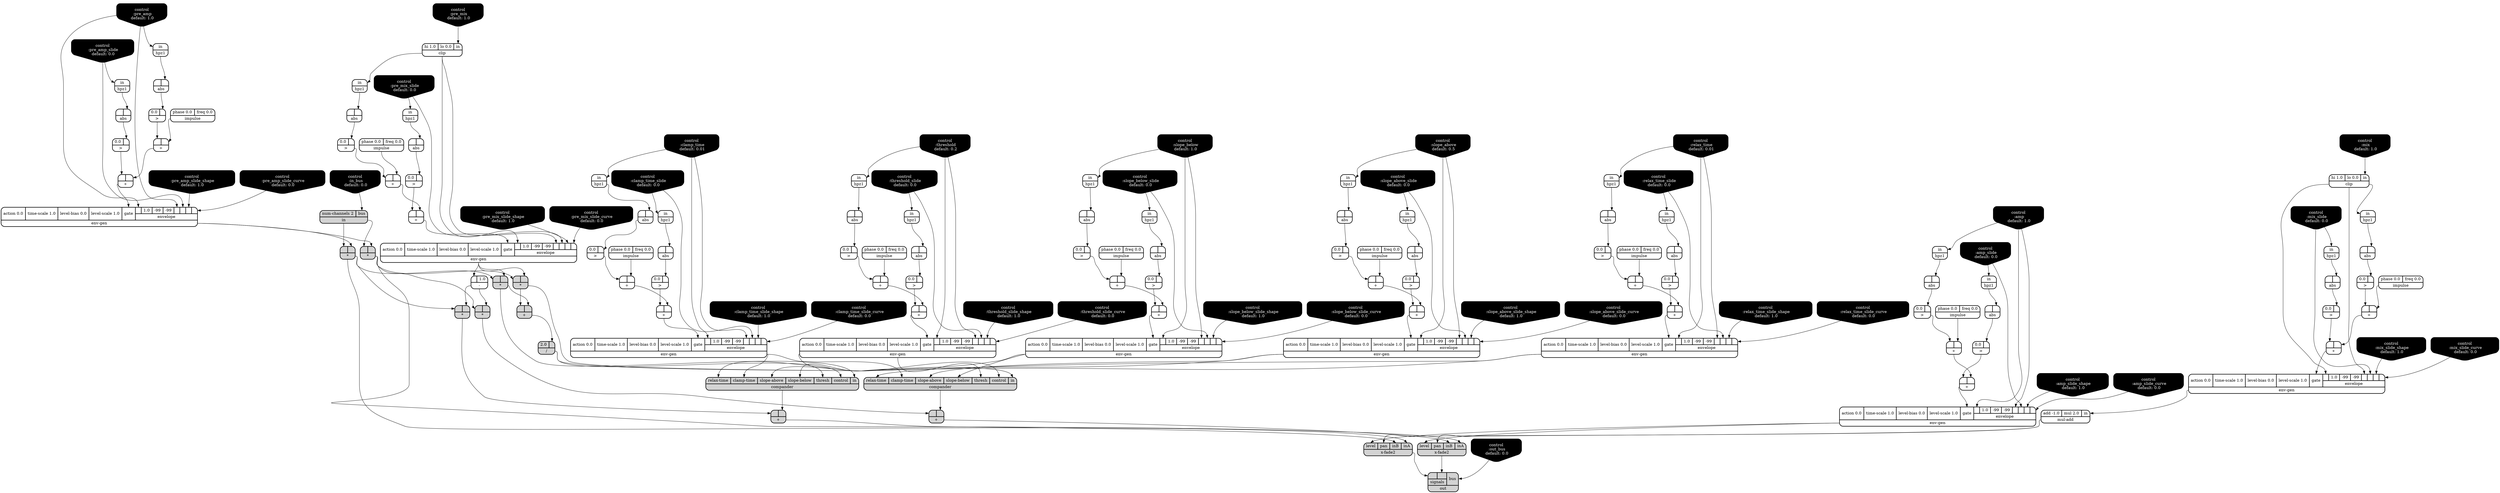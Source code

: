 digraph synthdef {
63 [label = "{{ <b> |<a> } |<__UG_NAME__>* }" style="filled, bold, rounded"  shape=record rankdir=LR];
64 [label = "{{ <b> |<a> } |<__UG_NAME__>* }" style="filled, bold, rounded"  shape=record rankdir=LR];
65 [label = "{{ <b> |<a> } |<__UG_NAME__>* }" style="filled, bold, rounded"  shape=record rankdir=LR];
66 [label = "{{ <b> |<a> } |<__UG_NAME__>* }" style="filled, bold, rounded"  shape=record rankdir=LR];
131 [label = "{{ <b> |<a> } |<__UG_NAME__>* }" style="filled, bold, rounded"  shape=record rankdir=LR];
144 [label = "{{ <b> |<a> } |<__UG_NAME__>* }" style="filled, bold, rounded"  shape=record rankdir=LR];
46 [label = "{{ <b> |<a> } |<__UG_NAME__>+ }" style="bold, rounded" shape=record rankdir=LR];
50 [label = "{{ <b> |<a> } |<__UG_NAME__>+ }" style="bold, rounded" shape=record rankdir=LR];
56 [label = "{{ <b> |<a> } |<__UG_NAME__>+ }" style="bold, rounded" shape=record rankdir=LR];
60 [label = "{{ <b> |<a> } |<__UG_NAME__>+ }" style="bold, rounded" shape=record rankdir=LR];
67 [label = "{{ <b> |<a> } |<__UG_NAME__>+ }" style="filled, bold, rounded"  shape=record rankdir=LR];
73 [label = "{{ <b> |<a> } |<__UG_NAME__>+ }" style="bold, rounded" shape=record rankdir=LR];
77 [label = "{{ <b> |<a> } |<__UG_NAME__>+ }" style="bold, rounded" shape=record rankdir=LR];
87 [label = "{{ <b> |<a> } |<__UG_NAME__>+ }" style="bold, rounded" shape=record rankdir=LR];
93 [label = "{{ <b> |<a> } |<__UG_NAME__>+ }" style="bold, rounded" shape=record rankdir=LR];
97 [label = "{{ <b> |<a> } |<__UG_NAME__>+ }" style="bold, rounded" shape=record rankdir=LR];
103 [label = "{{ <b> |<a> } |<__UG_NAME__>+ }" style="bold, rounded" shape=record rankdir=LR];
109 [label = "{{ <b> |<a> } |<__UG_NAME__>+ }" style="bold, rounded" shape=record rankdir=LR];
110 [label = "{{ <b> |<a> } |<__UG_NAME__>+ }" style="bold, rounded" shape=record rankdir=LR];
116 [label = "{{ <b> |<a> } |<__UG_NAME__>+ }" style="bold, rounded" shape=record rankdir=LR];
117 [label = "{{ <b> |<a> } |<__UG_NAME__>+ }" style="bold, rounded" shape=record rankdir=LR];
123 [label = "{{ <b> |<a> } |<__UG_NAME__>+ }" style="bold, rounded" shape=record rankdir=LR];
127 [label = "{{ <b> |<a> } |<__UG_NAME__>+ }" style="bold, rounded" shape=record rankdir=LR];
132 [label = "{{ <b> |<a> } |<__UG_NAME__>+ }" style="filled, bold, rounded"  shape=record rankdir=LR];
137 [label = "{{ <b> |<a> } |<__UG_NAME__>+ }" style="bold, rounded" shape=record rankdir=LR];
140 [label = "{{ <b> |<a> } |<__UG_NAME__>+ }" style="bold, rounded" shape=record rankdir=LR];
145 [label = "{{ <b> |<a> } |<__UG_NAME__>+ }" style="filled, bold, rounded"  shape=record rankdir=LR];
130 [label = "{{ <b> |<a> 1.0} |<__UG_NAME__>- }" style="bold, rounded" shape=record rankdir=LR];
68 [label = "{{ <b> 2.0|<a> } |<__UG_NAME__>/ }" style="filled, bold, rounded"  shape=record rankdir=LR];
40 [label = "{{ <b> 0.0|<a> } |<__UG_NAME__>\> }" style="bold, rounded" shape=record rankdir=LR];
45 [label = "{{ <b> 0.0|<a> } |<__UG_NAME__>\> }" style="bold, rounded" shape=record rankdir=LR];
49 [label = "{{ <b> 0.0|<a> } |<__UG_NAME__>\> }" style="bold, rounded" shape=record rankdir=LR];
55 [label = "{{ <b> 0.0|<a> } |<__UG_NAME__>\> }" style="bold, rounded" shape=record rankdir=LR];
59 [label = "{{ <b> 0.0|<a> } |<__UG_NAME__>\> }" style="bold, rounded" shape=record rankdir=LR];
72 [label = "{{ <b> 0.0|<a> } |<__UG_NAME__>\> }" style="bold, rounded" shape=record rankdir=LR];
76 [label = "{{ <b> 0.0|<a> } |<__UG_NAME__>\> }" style="bold, rounded" shape=record rankdir=LR];
82 [label = "{{ <b> 0.0|<a> } |<__UG_NAME__>\> }" style="bold, rounded" shape=record rankdir=LR];
86 [label = "{{ <b> 0.0|<a> } |<__UG_NAME__>\> }" style="bold, rounded" shape=record rankdir=LR];
92 [label = "{{ <b> 0.0|<a> } |<__UG_NAME__>\> }" style="bold, rounded" shape=record rankdir=LR];
96 [label = "{{ <b> 0.0|<a> } |<__UG_NAME__>\> }" style="bold, rounded" shape=record rankdir=LR];
102 [label = "{{ <b> 0.0|<a> } |<__UG_NAME__>\> }" style="bold, rounded" shape=record rankdir=LR];
108 [label = "{{ <b> 0.0|<a> } |<__UG_NAME__>\> }" style="bold, rounded" shape=record rankdir=LR];
115 [label = "{{ <b> 0.0|<a> } |<__UG_NAME__>\> }" style="bold, rounded" shape=record rankdir=LR];
122 [label = "{{ <b> 0.0|<a> } |<__UG_NAME__>\> }" style="bold, rounded" shape=record rankdir=LR];
126 [label = "{{ <b> 0.0|<a> } |<__UG_NAME__>\> }" style="bold, rounded" shape=record rankdir=LR];
136 [label = "{{ <b> 0.0|<a> } |<__UG_NAME__>\> }" style="bold, rounded" shape=record rankdir=LR];
139 [label = "{{ <b> 0.0|<a> } |<__UG_NAME__>\> }" style="bold, rounded" shape=record rankdir=LR];
39 [label = "{{ <b> |<a> } |<__UG_NAME__>abs }" style="bold, rounded" shape=record rankdir=LR];
44 [label = "{{ <b> |<a> } |<__UG_NAME__>abs }" style="bold, rounded" shape=record rankdir=LR];
48 [label = "{{ <b> |<a> } |<__UG_NAME__>abs }" style="bold, rounded" shape=record rankdir=LR];
54 [label = "{{ <b> |<a> } |<__UG_NAME__>abs }" style="bold, rounded" shape=record rankdir=LR];
58 [label = "{{ <b> |<a> } |<__UG_NAME__>abs }" style="bold, rounded" shape=record rankdir=LR];
71 [label = "{{ <b> |<a> } |<__UG_NAME__>abs }" style="bold, rounded" shape=record rankdir=LR];
75 [label = "{{ <b> |<a> } |<__UG_NAME__>abs }" style="bold, rounded" shape=record rankdir=LR];
81 [label = "{{ <b> |<a> } |<__UG_NAME__>abs }" style="bold, rounded" shape=record rankdir=LR];
85 [label = "{{ <b> |<a> } |<__UG_NAME__>abs }" style="bold, rounded" shape=record rankdir=LR];
91 [label = "{{ <b> |<a> } |<__UG_NAME__>abs }" style="bold, rounded" shape=record rankdir=LR];
95 [label = "{{ <b> |<a> } |<__UG_NAME__>abs }" style="bold, rounded" shape=record rankdir=LR];
101 [label = "{{ <b> |<a> } |<__UG_NAME__>abs }" style="bold, rounded" shape=record rankdir=LR];
107 [label = "{{ <b> |<a> } |<__UG_NAME__>abs }" style="bold, rounded" shape=record rankdir=LR];
114 [label = "{{ <b> |<a> } |<__UG_NAME__>abs }" style="bold, rounded" shape=record rankdir=LR];
121 [label = "{{ <b> |<a> } |<__UG_NAME__>abs }" style="bold, rounded" shape=record rankdir=LR];
125 [label = "{{ <b> |<a> } |<__UG_NAME__>abs }" style="bold, rounded" shape=record rankdir=LR];
135 [label = "{{ <b> |<a> } |<__UG_NAME__>abs }" style="bold, rounded" shape=record rankdir=LR];
138 [label = "{{ <b> |<a> } |<__UG_NAME__>abs }" style="bold, rounded" shape=record rankdir=LR];
42 [label = "{{ <hi> hi 1.0|<lo> lo 0.0|<in> in} |<__UG_NAME__>clip }" style="bold, rounded" shape=record rankdir=LR];
89 [label = "{{ <hi> hi 1.0|<lo> lo 0.0|<in> in} |<__UG_NAME__>clip }" style="bold, rounded" shape=record rankdir=LR];
129 [label = "{{ <relax____time> relax-time|<clamp____time> clamp-time|<slope____above> slope-above|<slope____below> slope-below|<thresh> thresh|<control> control|<in> in} |<__UG_NAME__>compander }" style="filled, bold, rounded"  shape=record rankdir=LR];
143 [label = "{{ <relax____time> relax-time|<clamp____time> clamp-time|<slope____above> slope-above|<slope____below> slope-below|<thresh> thresh|<control> control|<in> in} |<__UG_NAME__>compander }" style="filled, bold, rounded"  shape=record rankdir=LR];
0 [label = "control
 :threshold
 default: 0.2" shape=invhouse style="rounded, filled, bold" fillcolor=black fontcolor=white ]; 
1 [label = "control
 :threshold_slide
 default: 0.0" shape=invhouse style="rounded, filled, bold" fillcolor=black fontcolor=white ]; 
2 [label = "control
 :threshold_slide_shape
 default: 1.0" shape=invhouse style="rounded, filled, bold" fillcolor=black fontcolor=white ]; 
3 [label = "control
 :threshold_slide_curve
 default: 0.0" shape=invhouse style="rounded, filled, bold" fillcolor=black fontcolor=white ]; 
4 [label = "control
 :clamp_time
 default: 0.01" shape=invhouse style="rounded, filled, bold" fillcolor=black fontcolor=white ]; 
5 [label = "control
 :clamp_time_slide
 default: 0.0" shape=invhouse style="rounded, filled, bold" fillcolor=black fontcolor=white ]; 
6 [label = "control
 :clamp_time_slide_shape
 default: 1.0" shape=invhouse style="rounded, filled, bold" fillcolor=black fontcolor=white ]; 
7 [label = "control
 :clamp_time_slide_curve
 default: 0.0" shape=invhouse style="rounded, filled, bold" fillcolor=black fontcolor=white ]; 
8 [label = "control
 :slope_above
 default: 0.5" shape=invhouse style="rounded, filled, bold" fillcolor=black fontcolor=white ]; 
9 [label = "control
 :slope_above_slide
 default: 0.0" shape=invhouse style="rounded, filled, bold" fillcolor=black fontcolor=white ]; 
10 [label = "control
 :slope_above_slide_shape
 default: 1.0" shape=invhouse style="rounded, filled, bold" fillcolor=black fontcolor=white ]; 
11 [label = "control
 :slope_above_slide_curve
 default: 0.0" shape=invhouse style="rounded, filled, bold" fillcolor=black fontcolor=white ]; 
12 [label = "control
 :slope_below
 default: 1.0" shape=invhouse style="rounded, filled, bold" fillcolor=black fontcolor=white ]; 
13 [label = "control
 :slope_below_slide
 default: 0.0" shape=invhouse style="rounded, filled, bold" fillcolor=black fontcolor=white ]; 
14 [label = "control
 :slope_below_slide_shape
 default: 1.0" shape=invhouse style="rounded, filled, bold" fillcolor=black fontcolor=white ]; 
15 [label = "control
 :slope_below_slide_curve
 default: 0.0" shape=invhouse style="rounded, filled, bold" fillcolor=black fontcolor=white ]; 
16 [label = "control
 :relax_time
 default: 0.01" shape=invhouse style="rounded, filled, bold" fillcolor=black fontcolor=white ]; 
17 [label = "control
 :relax_time_slide
 default: 0.0" shape=invhouse style="rounded, filled, bold" fillcolor=black fontcolor=white ]; 
18 [label = "control
 :relax_time_slide_shape
 default: 1.0" shape=invhouse style="rounded, filled, bold" fillcolor=black fontcolor=white ]; 
19 [label = "control
 :relax_time_slide_curve
 default: 0.0" shape=invhouse style="rounded, filled, bold" fillcolor=black fontcolor=white ]; 
20 [label = "control
 :pre_amp
 default: 1.0" shape=invhouse style="rounded, filled, bold" fillcolor=black fontcolor=white ]; 
21 [label = "control
 :pre_amp_slide
 default: 0.0" shape=invhouse style="rounded, filled, bold" fillcolor=black fontcolor=white ]; 
22 [label = "control
 :pre_amp_slide_shape
 default: 1.0" shape=invhouse style="rounded, filled, bold" fillcolor=black fontcolor=white ]; 
23 [label = "control
 :pre_amp_slide_curve
 default: 0.0" shape=invhouse style="rounded, filled, bold" fillcolor=black fontcolor=white ]; 
24 [label = "control
 :amp
 default: 1.0" shape=invhouse style="rounded, filled, bold" fillcolor=black fontcolor=white ]; 
25 [label = "control
 :amp_slide
 default: 0.0" shape=invhouse style="rounded, filled, bold" fillcolor=black fontcolor=white ]; 
26 [label = "control
 :amp_slide_shape
 default: 1.0" shape=invhouse style="rounded, filled, bold" fillcolor=black fontcolor=white ]; 
27 [label = "control
 :amp_slide_curve
 default: 0.0" shape=invhouse style="rounded, filled, bold" fillcolor=black fontcolor=white ]; 
28 [label = "control
 :mix
 default: 1.0" shape=invhouse style="rounded, filled, bold" fillcolor=black fontcolor=white ]; 
29 [label = "control
 :mix_slide
 default: 0.0" shape=invhouse style="rounded, filled, bold" fillcolor=black fontcolor=white ]; 
30 [label = "control
 :mix_slide_shape
 default: 1.0" shape=invhouse style="rounded, filled, bold" fillcolor=black fontcolor=white ]; 
31 [label = "control
 :mix_slide_curve
 default: 0.0" shape=invhouse style="rounded, filled, bold" fillcolor=black fontcolor=white ]; 
32 [label = "control
 :pre_mix
 default: 1.0" shape=invhouse style="rounded, filled, bold" fillcolor=black fontcolor=white ]; 
33 [label = "control
 :pre_mix_slide
 default: 0.0" shape=invhouse style="rounded, filled, bold" fillcolor=black fontcolor=white ]; 
34 [label = "control
 :pre_mix_slide_shape
 default: 1.0" shape=invhouse style="rounded, filled, bold" fillcolor=black fontcolor=white ]; 
35 [label = "control
 :pre_mix_slide_curve
 default: 0.0" shape=invhouse style="rounded, filled, bold" fillcolor=black fontcolor=white ]; 
36 [label = "control
 :in_bus
 default: 0.0" shape=invhouse style="rounded, filled, bold" fillcolor=black fontcolor=white ]; 
37 [label = "control
 :out_bus
 default: 0.0" shape=invhouse style="rounded, filled, bold" fillcolor=black fontcolor=white ]; 
51 [label = "{{ <action> action 0.0|<time____scale> time-scale 1.0|<level____bias> level-bias 0.0|<level____scale> level-scale 1.0|<gate> gate|{{<envelope___clip___0>|1.0|-99|-99|<envelope___clip___4>|<envelope___control___5>|<envelope___control___6>|<envelope___control___7>}|envelope}} |<__UG_NAME__>env-gen }" style="bold, rounded" shape=record rankdir=LR];
61 [label = "{{ <action> action 0.0|<time____scale> time-scale 1.0|<level____bias> level-bias 0.0|<level____scale> level-scale 1.0|<gate> gate|{{<envelope___control___0>|1.0|-99|-99|<envelope___control___4>|<envelope___control___5>|<envelope___control___6>|<envelope___control___7>}|envelope}} |<__UG_NAME__>env-gen }" style="bold, rounded" shape=record rankdir=LR];
78 [label = "{{ <action> action 0.0|<time____scale> time-scale 1.0|<level____bias> level-bias 0.0|<level____scale> level-scale 1.0|<gate> gate|{{<envelope___control___0>|1.0|-99|-99|<envelope___control___4>|<envelope___control___5>|<envelope___control___6>|<envelope___control___7>}|envelope}} |<__UG_NAME__>env-gen }" style="bold, rounded" shape=record rankdir=LR];
98 [label = "{{ <action> action 0.0|<time____scale> time-scale 1.0|<level____bias> level-bias 0.0|<level____scale> level-scale 1.0|<gate> gate|{{<envelope___clip___0>|1.0|-99|-99|<envelope___clip___4>|<envelope___control___5>|<envelope___control___6>|<envelope___control___7>}|envelope}} |<__UG_NAME__>env-gen }" style="bold, rounded" shape=record rankdir=LR];
104 [label = "{{ <action> action 0.0|<time____scale> time-scale 1.0|<level____bias> level-bias 0.0|<level____scale> level-scale 1.0|<gate> gate|{{<envelope___control___0>|1.0|-99|-99|<envelope___control___4>|<envelope___control___5>|<envelope___control___6>|<envelope___control___7>}|envelope}} |<__UG_NAME__>env-gen }" style="bold, rounded" shape=record rankdir=LR];
111 [label = "{{ <action> action 0.0|<time____scale> time-scale 1.0|<level____bias> level-bias 0.0|<level____scale> level-scale 1.0|<gate> gate|{{<envelope___control___0>|1.0|-99|-99|<envelope___control___4>|<envelope___control___5>|<envelope___control___6>|<envelope___control___7>}|envelope}} |<__UG_NAME__>env-gen }" style="bold, rounded" shape=record rankdir=LR];
118 [label = "{{ <action> action 0.0|<time____scale> time-scale 1.0|<level____bias> level-bias 0.0|<level____scale> level-scale 1.0|<gate> gate|{{<envelope___control___0>|1.0|-99|-99|<envelope___control___4>|<envelope___control___5>|<envelope___control___6>|<envelope___control___7>}|envelope}} |<__UG_NAME__>env-gen }" style="bold, rounded" shape=record rankdir=LR];
128 [label = "{{ <action> action 0.0|<time____scale> time-scale 1.0|<level____bias> level-bias 0.0|<level____scale> level-scale 1.0|<gate> gate|{{<envelope___control___0>|1.0|-99|-99|<envelope___control___4>|<envelope___control___5>|<envelope___control___6>|<envelope___control___7>}|envelope}} |<__UG_NAME__>env-gen }" style="bold, rounded" shape=record rankdir=LR];
141 [label = "{{ <action> action 0.0|<time____scale> time-scale 1.0|<level____bias> level-bias 0.0|<level____scale> level-scale 1.0|<gate> gate|{{<envelope___control___0>|1.0|-99|-99|<envelope___control___4>|<envelope___control___5>|<envelope___control___6>|<envelope___control___7>}|envelope}} |<__UG_NAME__>env-gen }" style="bold, rounded" shape=record rankdir=LR];
38 [label = "{{ <in> in} |<__UG_NAME__>hpz1 }" style="bold, rounded" shape=record rankdir=LR];
43 [label = "{{ <in> in} |<__UG_NAME__>hpz1 }" style="bold, rounded" shape=record rankdir=LR];
47 [label = "{{ <in> in} |<__UG_NAME__>hpz1 }" style="bold, rounded" shape=record rankdir=LR];
53 [label = "{{ <in> in} |<__UG_NAME__>hpz1 }" style="bold, rounded" shape=record rankdir=LR];
57 [label = "{{ <in> in} |<__UG_NAME__>hpz1 }" style="bold, rounded" shape=record rankdir=LR];
70 [label = "{{ <in> in} |<__UG_NAME__>hpz1 }" style="bold, rounded" shape=record rankdir=LR];
74 [label = "{{ <in> in} |<__UG_NAME__>hpz1 }" style="bold, rounded" shape=record rankdir=LR];
79 [label = "{{ <in> in} |<__UG_NAME__>hpz1 }" style="bold, rounded" shape=record rankdir=LR];
80 [label = "{{ <in> in} |<__UG_NAME__>hpz1 }" style="bold, rounded" shape=record rankdir=LR];
84 [label = "{{ <in> in} |<__UG_NAME__>hpz1 }" style="bold, rounded" shape=record rankdir=LR];
90 [label = "{{ <in> in} |<__UG_NAME__>hpz1 }" style="bold, rounded" shape=record rankdir=LR];
94 [label = "{{ <in> in} |<__UG_NAME__>hpz1 }" style="bold, rounded" shape=record rankdir=LR];
100 [label = "{{ <in> in} |<__UG_NAME__>hpz1 }" style="bold, rounded" shape=record rankdir=LR];
106 [label = "{{ <in> in} |<__UG_NAME__>hpz1 }" style="bold, rounded" shape=record rankdir=LR];
113 [label = "{{ <in> in} |<__UG_NAME__>hpz1 }" style="bold, rounded" shape=record rankdir=LR];
120 [label = "{{ <in> in} |<__UG_NAME__>hpz1 }" style="bold, rounded" shape=record rankdir=LR];
124 [label = "{{ <in> in} |<__UG_NAME__>hpz1 }" style="bold, rounded" shape=record rankdir=LR];
134 [label = "{{ <in> in} |<__UG_NAME__>hpz1 }" style="bold, rounded" shape=record rankdir=LR];
41 [label = "{{ <phase> phase 0.0|<freq> freq 0.0} |<__UG_NAME__>impulse }" style="bold, rounded" shape=record rankdir=LR];
52 [label = "{{ <phase> phase 0.0|<freq> freq 0.0} |<__UG_NAME__>impulse }" style="bold, rounded" shape=record rankdir=LR];
69 [label = "{{ <phase> phase 0.0|<freq> freq 0.0} |<__UG_NAME__>impulse }" style="bold, rounded" shape=record rankdir=LR];
83 [label = "{{ <phase> phase 0.0|<freq> freq 0.0} |<__UG_NAME__>impulse }" style="bold, rounded" shape=record rankdir=LR];
88 [label = "{{ <phase> phase 0.0|<freq> freq 0.0} |<__UG_NAME__>impulse }" style="bold, rounded" shape=record rankdir=LR];
105 [label = "{{ <phase> phase 0.0|<freq> freq 0.0} |<__UG_NAME__>impulse }" style="bold, rounded" shape=record rankdir=LR];
112 [label = "{{ <phase> phase 0.0|<freq> freq 0.0} |<__UG_NAME__>impulse }" style="bold, rounded" shape=record rankdir=LR];
119 [label = "{{ <phase> phase 0.0|<freq> freq 0.0} |<__UG_NAME__>impulse }" style="bold, rounded" shape=record rankdir=LR];
133 [label = "{{ <phase> phase 0.0|<freq> freq 0.0} |<__UG_NAME__>impulse }" style="bold, rounded" shape=record rankdir=LR];
62 [label = "{{ <num____channels> num-channels 2|<bus> bus} |<__UG_NAME__>in }" style="filled, bold, rounded"  shape=record rankdir=LR];
99 [label = "{{ <add> add -1.0|<mul> mul 2.0|<in> in} |<__UG_NAME__>mul-add }" style="bold, rounded" shape=record rankdir=LR];
147 [label = "{{ {{<signals___x____fade2___0>|<signals___x____fade2___1>}|signals}|<bus> bus} |<__UG_NAME__>out }" style="filled, bold, rounded"  shape=record rankdir=LR];
142 [label = "{{ <level> level|<pan> pan|<inb> inB|<ina> inA} |<__UG_NAME__>x-fade2 }" style="filled, bold, rounded"  shape=record rankdir=LR];
146 [label = "{{ <level> level|<pan> pan|<inb> inB|<ina> inA} |<__UG_NAME__>x-fade2 }" style="filled, bold, rounded"  shape=record rankdir=LR];

61:__UG_NAME__ -> 63:a ;
62:__UG_NAME__ -> 63:b ;
51:__UG_NAME__ -> 64:a ;
63:__UG_NAME__ -> 64:b ;
61:__UG_NAME__ -> 65:a ;
62:__UG_NAME__ -> 65:b ;
51:__UG_NAME__ -> 66:a ;
65:__UG_NAME__ -> 66:b ;
130:__UG_NAME__ -> 131:a ;
63:__UG_NAME__ -> 131:b ;
130:__UG_NAME__ -> 144:a ;
65:__UG_NAME__ -> 144:b ;
41:__UG_NAME__ -> 46:a ;
45:__UG_NAME__ -> 46:b ;
46:__UG_NAME__ -> 50:a ;
49:__UG_NAME__ -> 50:b ;
52:__UG_NAME__ -> 56:a ;
55:__UG_NAME__ -> 56:b ;
56:__UG_NAME__ -> 60:a ;
59:__UG_NAME__ -> 60:b ;
64:__UG_NAME__ -> 67:a ;
66:__UG_NAME__ -> 67:b ;
69:__UG_NAME__ -> 73:a ;
72:__UG_NAME__ -> 73:b ;
73:__UG_NAME__ -> 77:a ;
76:__UG_NAME__ -> 77:b ;
83:__UG_NAME__ -> 87:a ;
86:__UG_NAME__ -> 87:b ;
88:__UG_NAME__ -> 93:a ;
92:__UG_NAME__ -> 93:b ;
93:__UG_NAME__ -> 97:a ;
96:__UG_NAME__ -> 97:b ;
87:__UG_NAME__ -> 103:a ;
102:__UG_NAME__ -> 103:b ;
105:__UG_NAME__ -> 109:a ;
108:__UG_NAME__ -> 109:b ;
109:__UG_NAME__ -> 110:a ;
40:__UG_NAME__ -> 110:b ;
112:__UG_NAME__ -> 116:a ;
115:__UG_NAME__ -> 116:b ;
116:__UG_NAME__ -> 117:a ;
82:__UG_NAME__ -> 117:b ;
119:__UG_NAME__ -> 123:a ;
122:__UG_NAME__ -> 123:b ;
123:__UG_NAME__ -> 127:a ;
126:__UG_NAME__ -> 127:b ;
129:__UG_NAME__ -> 132:a ;
131:__UG_NAME__ -> 132:b ;
133:__UG_NAME__ -> 137:a ;
136:__UG_NAME__ -> 137:b ;
137:__UG_NAME__ -> 140:a ;
139:__UG_NAME__ -> 140:b ;
143:__UG_NAME__ -> 145:a ;
144:__UG_NAME__ -> 145:b ;
51:__UG_NAME__ -> 130:b ;
67:__UG_NAME__ -> 68:a ;
39:__UG_NAME__ -> 40:a ;
44:__UG_NAME__ -> 45:a ;
48:__UG_NAME__ -> 49:a ;
54:__UG_NAME__ -> 55:a ;
58:__UG_NAME__ -> 59:a ;
71:__UG_NAME__ -> 72:a ;
75:__UG_NAME__ -> 76:a ;
81:__UG_NAME__ -> 82:a ;
85:__UG_NAME__ -> 86:a ;
91:__UG_NAME__ -> 92:a ;
95:__UG_NAME__ -> 96:a ;
101:__UG_NAME__ -> 102:a ;
107:__UG_NAME__ -> 108:a ;
114:__UG_NAME__ -> 115:a ;
121:__UG_NAME__ -> 122:a ;
125:__UG_NAME__ -> 126:a ;
135:__UG_NAME__ -> 136:a ;
138:__UG_NAME__ -> 139:a ;
38:__UG_NAME__ -> 39:a ;
43:__UG_NAME__ -> 44:a ;
47:__UG_NAME__ -> 48:a ;
53:__UG_NAME__ -> 54:a ;
57:__UG_NAME__ -> 58:a ;
70:__UG_NAME__ -> 71:a ;
74:__UG_NAME__ -> 75:a ;
80:__UG_NAME__ -> 81:a ;
84:__UG_NAME__ -> 85:a ;
90:__UG_NAME__ -> 91:a ;
94:__UG_NAME__ -> 95:a ;
100:__UG_NAME__ -> 101:a ;
106:__UG_NAME__ -> 107:a ;
113:__UG_NAME__ -> 114:a ;
120:__UG_NAME__ -> 121:a ;
124:__UG_NAME__ -> 125:a ;
134:__UG_NAME__ -> 135:a ;
79:__UG_NAME__ -> 138:a ;
32:__UG_NAME__ -> 42:in ;
28:__UG_NAME__ -> 89:in ;
64:__UG_NAME__ -> 129:in ;
68:__UG_NAME__ -> 129:control ;
104:__UG_NAME__ -> 129:thresh ;
111:__UG_NAME__ -> 129:slope____below ;
118:__UG_NAME__ -> 129:slope____above ;
78:__UG_NAME__ -> 129:clamp____time ;
128:__UG_NAME__ -> 129:relax____time ;
66:__UG_NAME__ -> 143:in ;
68:__UG_NAME__ -> 143:control ;
104:__UG_NAME__ -> 143:thresh ;
111:__UG_NAME__ -> 143:slope____below ;
118:__UG_NAME__ -> 143:slope____above ;
78:__UG_NAME__ -> 143:clamp____time ;
128:__UG_NAME__ -> 143:relax____time ;
42:__UG_NAME__ -> 51:envelope___clip___0 ;
42:__UG_NAME__ -> 51:envelope___clip___4 ;
33:__UG_NAME__ -> 51:envelope___control___5 ;
34:__UG_NAME__ -> 51:envelope___control___6 ;
35:__UG_NAME__ -> 51:envelope___control___7 ;
50:__UG_NAME__ -> 51:gate ;
20:__UG_NAME__ -> 61:envelope___control___0 ;
20:__UG_NAME__ -> 61:envelope___control___4 ;
21:__UG_NAME__ -> 61:envelope___control___5 ;
22:__UG_NAME__ -> 61:envelope___control___6 ;
23:__UG_NAME__ -> 61:envelope___control___7 ;
60:__UG_NAME__ -> 61:gate ;
4:__UG_NAME__ -> 78:envelope___control___0 ;
4:__UG_NAME__ -> 78:envelope___control___4 ;
5:__UG_NAME__ -> 78:envelope___control___5 ;
6:__UG_NAME__ -> 78:envelope___control___6 ;
7:__UG_NAME__ -> 78:envelope___control___7 ;
77:__UG_NAME__ -> 78:gate ;
89:__UG_NAME__ -> 98:envelope___clip___0 ;
89:__UG_NAME__ -> 98:envelope___clip___4 ;
29:__UG_NAME__ -> 98:envelope___control___5 ;
30:__UG_NAME__ -> 98:envelope___control___6 ;
31:__UG_NAME__ -> 98:envelope___control___7 ;
97:__UG_NAME__ -> 98:gate ;
0:__UG_NAME__ -> 104:envelope___control___0 ;
0:__UG_NAME__ -> 104:envelope___control___4 ;
1:__UG_NAME__ -> 104:envelope___control___5 ;
2:__UG_NAME__ -> 104:envelope___control___6 ;
3:__UG_NAME__ -> 104:envelope___control___7 ;
103:__UG_NAME__ -> 104:gate ;
12:__UG_NAME__ -> 111:envelope___control___0 ;
12:__UG_NAME__ -> 111:envelope___control___4 ;
13:__UG_NAME__ -> 111:envelope___control___5 ;
14:__UG_NAME__ -> 111:envelope___control___6 ;
15:__UG_NAME__ -> 111:envelope___control___7 ;
110:__UG_NAME__ -> 111:gate ;
8:__UG_NAME__ -> 118:envelope___control___0 ;
8:__UG_NAME__ -> 118:envelope___control___4 ;
9:__UG_NAME__ -> 118:envelope___control___5 ;
10:__UG_NAME__ -> 118:envelope___control___6 ;
11:__UG_NAME__ -> 118:envelope___control___7 ;
117:__UG_NAME__ -> 118:gate ;
16:__UG_NAME__ -> 128:envelope___control___0 ;
16:__UG_NAME__ -> 128:envelope___control___4 ;
17:__UG_NAME__ -> 128:envelope___control___5 ;
18:__UG_NAME__ -> 128:envelope___control___6 ;
19:__UG_NAME__ -> 128:envelope___control___7 ;
127:__UG_NAME__ -> 128:gate ;
24:__UG_NAME__ -> 141:envelope___control___0 ;
24:__UG_NAME__ -> 141:envelope___control___4 ;
25:__UG_NAME__ -> 141:envelope___control___5 ;
26:__UG_NAME__ -> 141:envelope___control___6 ;
27:__UG_NAME__ -> 141:envelope___control___7 ;
140:__UG_NAME__ -> 141:gate ;
13:__UG_NAME__ -> 38:in ;
42:__UG_NAME__ -> 43:in ;
33:__UG_NAME__ -> 47:in ;
20:__UG_NAME__ -> 53:in ;
21:__UG_NAME__ -> 57:in ;
4:__UG_NAME__ -> 70:in ;
5:__UG_NAME__ -> 74:in ;
25:__UG_NAME__ -> 79:in ;
9:__UG_NAME__ -> 80:in ;
0:__UG_NAME__ -> 84:in ;
89:__UG_NAME__ -> 90:in ;
29:__UG_NAME__ -> 94:in ;
1:__UG_NAME__ -> 100:in ;
12:__UG_NAME__ -> 106:in ;
8:__UG_NAME__ -> 113:in ;
16:__UG_NAME__ -> 120:in ;
17:__UG_NAME__ -> 124:in ;
24:__UG_NAME__ -> 134:in ;
36:__UG_NAME__ -> 62:bus ;
98:__UG_NAME__ -> 99:in ;
37:__UG_NAME__ -> 147:bus ;
142:__UG_NAME__ -> 147:signals___x____fade2___0 ;
146:__UG_NAME__ -> 147:signals___x____fade2___1 ;
63:__UG_NAME__ -> 142:ina ;
132:__UG_NAME__ -> 142:inb ;
99:__UG_NAME__ -> 142:pan ;
141:__UG_NAME__ -> 142:level ;
65:__UG_NAME__ -> 146:ina ;
145:__UG_NAME__ -> 146:inb ;
99:__UG_NAME__ -> 146:pan ;
141:__UG_NAME__ -> 146:level ;

}